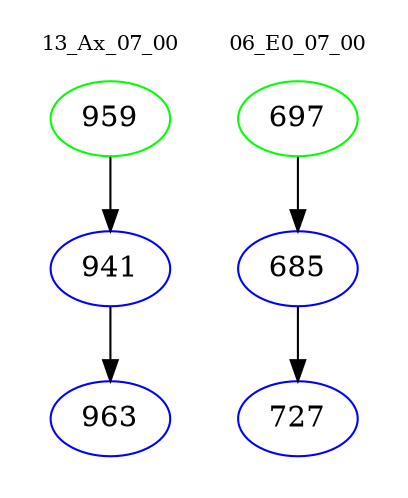 digraph{
subgraph cluster_0 {
color = white
label = "13_Ax_07_00";
fontsize=10;
T0_959 [label="959", color="green"]
T0_959 -> T0_941 [color="black"]
T0_941 [label="941", color="blue"]
T0_941 -> T0_963 [color="black"]
T0_963 [label="963", color="blue"]
}
subgraph cluster_1 {
color = white
label = "06_E0_07_00";
fontsize=10;
T1_697 [label="697", color="green"]
T1_697 -> T1_685 [color="black"]
T1_685 [label="685", color="blue"]
T1_685 -> T1_727 [color="black"]
T1_727 [label="727", color="blue"]
}
}
